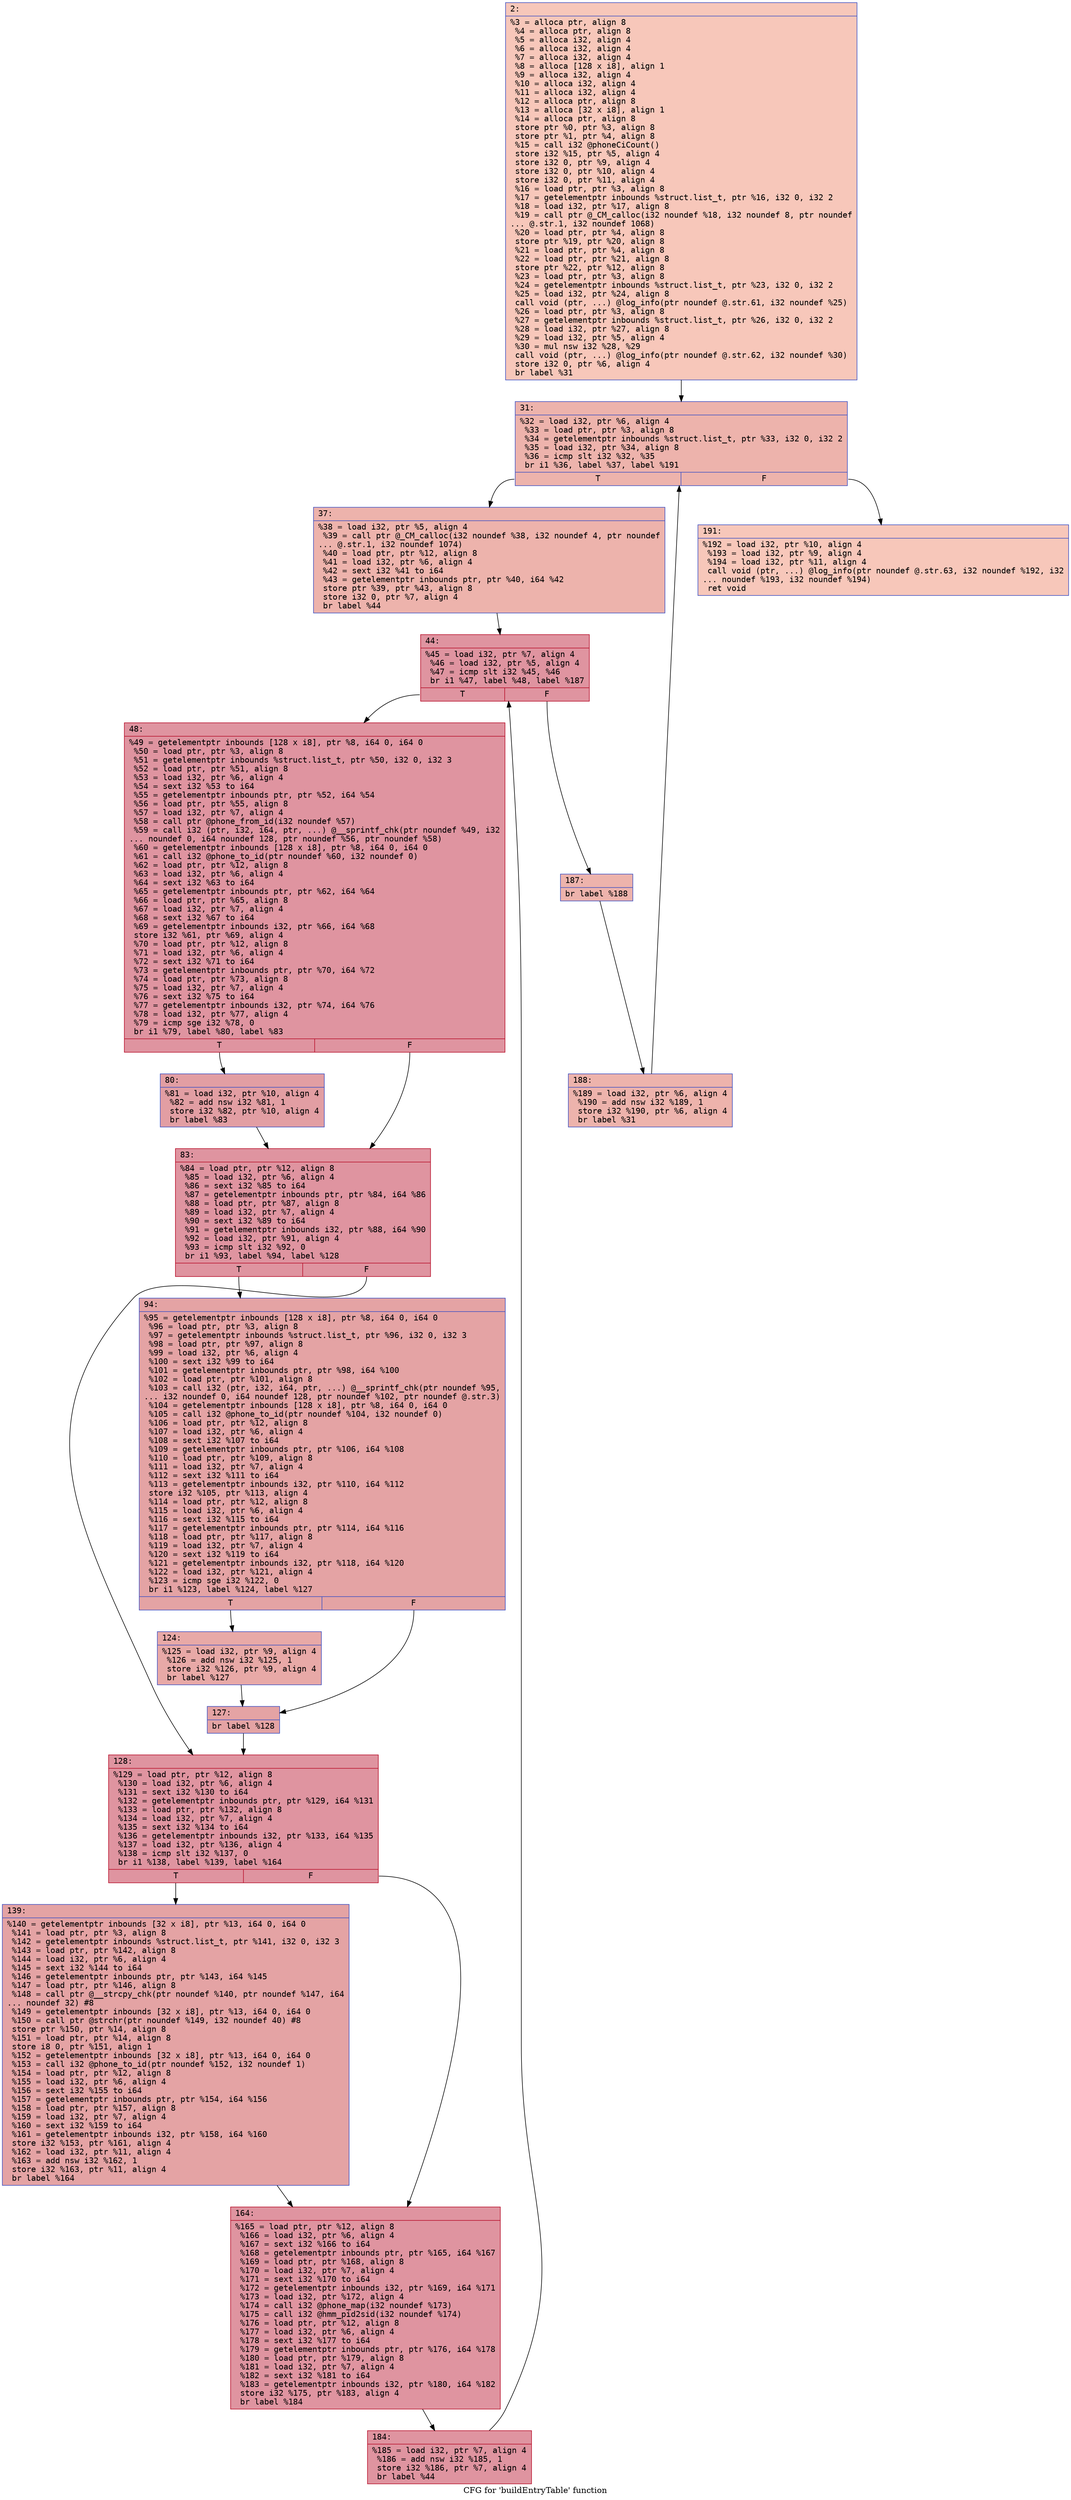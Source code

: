 digraph "CFG for 'buildEntryTable' function" {
	label="CFG for 'buildEntryTable' function";

	Node0x60000244d9f0 [shape=record,color="#3d50c3ff", style=filled, fillcolor="#ec7f6370" fontname="Courier",label="{2:\l|  %3 = alloca ptr, align 8\l  %4 = alloca ptr, align 8\l  %5 = alloca i32, align 4\l  %6 = alloca i32, align 4\l  %7 = alloca i32, align 4\l  %8 = alloca [128 x i8], align 1\l  %9 = alloca i32, align 4\l  %10 = alloca i32, align 4\l  %11 = alloca i32, align 4\l  %12 = alloca ptr, align 8\l  %13 = alloca [32 x i8], align 1\l  %14 = alloca ptr, align 8\l  store ptr %0, ptr %3, align 8\l  store ptr %1, ptr %4, align 8\l  %15 = call i32 @phoneCiCount()\l  store i32 %15, ptr %5, align 4\l  store i32 0, ptr %9, align 4\l  store i32 0, ptr %10, align 4\l  store i32 0, ptr %11, align 4\l  %16 = load ptr, ptr %3, align 8\l  %17 = getelementptr inbounds %struct.list_t, ptr %16, i32 0, i32 2\l  %18 = load i32, ptr %17, align 8\l  %19 = call ptr @_CM_calloc(i32 noundef %18, i32 noundef 8, ptr noundef\l... @.str.1, i32 noundef 1068)\l  %20 = load ptr, ptr %4, align 8\l  store ptr %19, ptr %20, align 8\l  %21 = load ptr, ptr %4, align 8\l  %22 = load ptr, ptr %21, align 8\l  store ptr %22, ptr %12, align 8\l  %23 = load ptr, ptr %3, align 8\l  %24 = getelementptr inbounds %struct.list_t, ptr %23, i32 0, i32 2\l  %25 = load i32, ptr %24, align 8\l  call void (ptr, ...) @log_info(ptr noundef @.str.61, i32 noundef %25)\l  %26 = load ptr, ptr %3, align 8\l  %27 = getelementptr inbounds %struct.list_t, ptr %26, i32 0, i32 2\l  %28 = load i32, ptr %27, align 8\l  %29 = load i32, ptr %5, align 4\l  %30 = mul nsw i32 %28, %29\l  call void (ptr, ...) @log_info(ptr noundef @.str.62, i32 noundef %30)\l  store i32 0, ptr %6, align 4\l  br label %31\l}"];
	Node0x60000244d9f0 -> Node0x60000244da40[tooltip="2 -> 31\nProbability 100.00%" ];
	Node0x60000244da40 [shape=record,color="#3d50c3ff", style=filled, fillcolor="#d6524470" fontname="Courier",label="{31:\l|  %32 = load i32, ptr %6, align 4\l  %33 = load ptr, ptr %3, align 8\l  %34 = getelementptr inbounds %struct.list_t, ptr %33, i32 0, i32 2\l  %35 = load i32, ptr %34, align 8\l  %36 = icmp slt i32 %32, %35\l  br i1 %36, label %37, label %191\l|{<s0>T|<s1>F}}"];
	Node0x60000244da40:s0 -> Node0x60000244da90[tooltip="31 -> 37\nProbability 96.88%" ];
	Node0x60000244da40:s1 -> Node0x60000244def0[tooltip="31 -> 191\nProbability 3.12%" ];
	Node0x60000244da90 [shape=record,color="#3d50c3ff", style=filled, fillcolor="#d6524470" fontname="Courier",label="{37:\l|  %38 = load i32, ptr %5, align 4\l  %39 = call ptr @_CM_calloc(i32 noundef %38, i32 noundef 4, ptr noundef\l... @.str.1, i32 noundef 1074)\l  %40 = load ptr, ptr %12, align 8\l  %41 = load i32, ptr %6, align 4\l  %42 = sext i32 %41 to i64\l  %43 = getelementptr inbounds ptr, ptr %40, i64 %42\l  store ptr %39, ptr %43, align 8\l  store i32 0, ptr %7, align 4\l  br label %44\l}"];
	Node0x60000244da90 -> Node0x60000244dae0[tooltip="37 -> 44\nProbability 100.00%" ];
	Node0x60000244dae0 [shape=record,color="#b70d28ff", style=filled, fillcolor="#b70d2870" fontname="Courier",label="{44:\l|  %45 = load i32, ptr %7, align 4\l  %46 = load i32, ptr %5, align 4\l  %47 = icmp slt i32 %45, %46\l  br i1 %47, label %48, label %187\l|{<s0>T|<s1>F}}"];
	Node0x60000244dae0:s0 -> Node0x60000244db30[tooltip="44 -> 48\nProbability 96.88%" ];
	Node0x60000244dae0:s1 -> Node0x60000244de50[tooltip="44 -> 187\nProbability 3.12%" ];
	Node0x60000244db30 [shape=record,color="#b70d28ff", style=filled, fillcolor="#b70d2870" fontname="Courier",label="{48:\l|  %49 = getelementptr inbounds [128 x i8], ptr %8, i64 0, i64 0\l  %50 = load ptr, ptr %3, align 8\l  %51 = getelementptr inbounds %struct.list_t, ptr %50, i32 0, i32 3\l  %52 = load ptr, ptr %51, align 8\l  %53 = load i32, ptr %6, align 4\l  %54 = sext i32 %53 to i64\l  %55 = getelementptr inbounds ptr, ptr %52, i64 %54\l  %56 = load ptr, ptr %55, align 8\l  %57 = load i32, ptr %7, align 4\l  %58 = call ptr @phone_from_id(i32 noundef %57)\l  %59 = call i32 (ptr, i32, i64, ptr, ...) @__sprintf_chk(ptr noundef %49, i32\l... noundef 0, i64 noundef 128, ptr noundef %56, ptr noundef %58)\l  %60 = getelementptr inbounds [128 x i8], ptr %8, i64 0, i64 0\l  %61 = call i32 @phone_to_id(ptr noundef %60, i32 noundef 0)\l  %62 = load ptr, ptr %12, align 8\l  %63 = load i32, ptr %6, align 4\l  %64 = sext i32 %63 to i64\l  %65 = getelementptr inbounds ptr, ptr %62, i64 %64\l  %66 = load ptr, ptr %65, align 8\l  %67 = load i32, ptr %7, align 4\l  %68 = sext i32 %67 to i64\l  %69 = getelementptr inbounds i32, ptr %66, i64 %68\l  store i32 %61, ptr %69, align 4\l  %70 = load ptr, ptr %12, align 8\l  %71 = load i32, ptr %6, align 4\l  %72 = sext i32 %71 to i64\l  %73 = getelementptr inbounds ptr, ptr %70, i64 %72\l  %74 = load ptr, ptr %73, align 8\l  %75 = load i32, ptr %7, align 4\l  %76 = sext i32 %75 to i64\l  %77 = getelementptr inbounds i32, ptr %74, i64 %76\l  %78 = load i32, ptr %77, align 4\l  %79 = icmp sge i32 %78, 0\l  br i1 %79, label %80, label %83\l|{<s0>T|<s1>F}}"];
	Node0x60000244db30:s0 -> Node0x60000244db80[tooltip="48 -> 80\nProbability 50.00%" ];
	Node0x60000244db30:s1 -> Node0x60000244dbd0[tooltip="48 -> 83\nProbability 50.00%" ];
	Node0x60000244db80 [shape=record,color="#3d50c3ff", style=filled, fillcolor="#be242e70" fontname="Courier",label="{80:\l|  %81 = load i32, ptr %10, align 4\l  %82 = add nsw i32 %81, 1\l  store i32 %82, ptr %10, align 4\l  br label %83\l}"];
	Node0x60000244db80 -> Node0x60000244dbd0[tooltip="80 -> 83\nProbability 100.00%" ];
	Node0x60000244dbd0 [shape=record,color="#b70d28ff", style=filled, fillcolor="#b70d2870" fontname="Courier",label="{83:\l|  %84 = load ptr, ptr %12, align 8\l  %85 = load i32, ptr %6, align 4\l  %86 = sext i32 %85 to i64\l  %87 = getelementptr inbounds ptr, ptr %84, i64 %86\l  %88 = load ptr, ptr %87, align 8\l  %89 = load i32, ptr %7, align 4\l  %90 = sext i32 %89 to i64\l  %91 = getelementptr inbounds i32, ptr %88, i64 %90\l  %92 = load i32, ptr %91, align 4\l  %93 = icmp slt i32 %92, 0\l  br i1 %93, label %94, label %128\l|{<s0>T|<s1>F}}"];
	Node0x60000244dbd0:s0 -> Node0x60000244dc20[tooltip="83 -> 94\nProbability 37.50%" ];
	Node0x60000244dbd0:s1 -> Node0x60000244dd10[tooltip="83 -> 128\nProbability 62.50%" ];
	Node0x60000244dc20 [shape=record,color="#3d50c3ff", style=filled, fillcolor="#c32e3170" fontname="Courier",label="{94:\l|  %95 = getelementptr inbounds [128 x i8], ptr %8, i64 0, i64 0\l  %96 = load ptr, ptr %3, align 8\l  %97 = getelementptr inbounds %struct.list_t, ptr %96, i32 0, i32 3\l  %98 = load ptr, ptr %97, align 8\l  %99 = load i32, ptr %6, align 4\l  %100 = sext i32 %99 to i64\l  %101 = getelementptr inbounds ptr, ptr %98, i64 %100\l  %102 = load ptr, ptr %101, align 8\l  %103 = call i32 (ptr, i32, i64, ptr, ...) @__sprintf_chk(ptr noundef %95,\l... i32 noundef 0, i64 noundef 128, ptr noundef %102, ptr noundef @.str.3)\l  %104 = getelementptr inbounds [128 x i8], ptr %8, i64 0, i64 0\l  %105 = call i32 @phone_to_id(ptr noundef %104, i32 noundef 0)\l  %106 = load ptr, ptr %12, align 8\l  %107 = load i32, ptr %6, align 4\l  %108 = sext i32 %107 to i64\l  %109 = getelementptr inbounds ptr, ptr %106, i64 %108\l  %110 = load ptr, ptr %109, align 8\l  %111 = load i32, ptr %7, align 4\l  %112 = sext i32 %111 to i64\l  %113 = getelementptr inbounds i32, ptr %110, i64 %112\l  store i32 %105, ptr %113, align 4\l  %114 = load ptr, ptr %12, align 8\l  %115 = load i32, ptr %6, align 4\l  %116 = sext i32 %115 to i64\l  %117 = getelementptr inbounds ptr, ptr %114, i64 %116\l  %118 = load ptr, ptr %117, align 8\l  %119 = load i32, ptr %7, align 4\l  %120 = sext i32 %119 to i64\l  %121 = getelementptr inbounds i32, ptr %118, i64 %120\l  %122 = load i32, ptr %121, align 4\l  %123 = icmp sge i32 %122, 0\l  br i1 %123, label %124, label %127\l|{<s0>T|<s1>F}}"];
	Node0x60000244dc20:s0 -> Node0x60000244dc70[tooltip="94 -> 124\nProbability 50.00%" ];
	Node0x60000244dc20:s1 -> Node0x60000244dcc0[tooltip="94 -> 127\nProbability 50.00%" ];
	Node0x60000244dc70 [shape=record,color="#3d50c3ff", style=filled, fillcolor="#ca3b3770" fontname="Courier",label="{124:\l|  %125 = load i32, ptr %9, align 4\l  %126 = add nsw i32 %125, 1\l  store i32 %126, ptr %9, align 4\l  br label %127\l}"];
	Node0x60000244dc70 -> Node0x60000244dcc0[tooltip="124 -> 127\nProbability 100.00%" ];
	Node0x60000244dcc0 [shape=record,color="#3d50c3ff", style=filled, fillcolor="#c32e3170" fontname="Courier",label="{127:\l|  br label %128\l}"];
	Node0x60000244dcc0 -> Node0x60000244dd10[tooltip="127 -> 128\nProbability 100.00%" ];
	Node0x60000244dd10 [shape=record,color="#b70d28ff", style=filled, fillcolor="#b70d2870" fontname="Courier",label="{128:\l|  %129 = load ptr, ptr %12, align 8\l  %130 = load i32, ptr %6, align 4\l  %131 = sext i32 %130 to i64\l  %132 = getelementptr inbounds ptr, ptr %129, i64 %131\l  %133 = load ptr, ptr %132, align 8\l  %134 = load i32, ptr %7, align 4\l  %135 = sext i32 %134 to i64\l  %136 = getelementptr inbounds i32, ptr %133, i64 %135\l  %137 = load i32, ptr %136, align 4\l  %138 = icmp slt i32 %137, 0\l  br i1 %138, label %139, label %164\l|{<s0>T|<s1>F}}"];
	Node0x60000244dd10:s0 -> Node0x60000244dd60[tooltip="128 -> 139\nProbability 37.50%" ];
	Node0x60000244dd10:s1 -> Node0x60000244ddb0[tooltip="128 -> 164\nProbability 62.50%" ];
	Node0x60000244dd60 [shape=record,color="#3d50c3ff", style=filled, fillcolor="#c32e3170" fontname="Courier",label="{139:\l|  %140 = getelementptr inbounds [32 x i8], ptr %13, i64 0, i64 0\l  %141 = load ptr, ptr %3, align 8\l  %142 = getelementptr inbounds %struct.list_t, ptr %141, i32 0, i32 3\l  %143 = load ptr, ptr %142, align 8\l  %144 = load i32, ptr %6, align 4\l  %145 = sext i32 %144 to i64\l  %146 = getelementptr inbounds ptr, ptr %143, i64 %145\l  %147 = load ptr, ptr %146, align 8\l  %148 = call ptr @__strcpy_chk(ptr noundef %140, ptr noundef %147, i64\l... noundef 32) #8\l  %149 = getelementptr inbounds [32 x i8], ptr %13, i64 0, i64 0\l  %150 = call ptr @strchr(ptr noundef %149, i32 noundef 40) #8\l  store ptr %150, ptr %14, align 8\l  %151 = load ptr, ptr %14, align 8\l  store i8 0, ptr %151, align 1\l  %152 = getelementptr inbounds [32 x i8], ptr %13, i64 0, i64 0\l  %153 = call i32 @phone_to_id(ptr noundef %152, i32 noundef 1)\l  %154 = load ptr, ptr %12, align 8\l  %155 = load i32, ptr %6, align 4\l  %156 = sext i32 %155 to i64\l  %157 = getelementptr inbounds ptr, ptr %154, i64 %156\l  %158 = load ptr, ptr %157, align 8\l  %159 = load i32, ptr %7, align 4\l  %160 = sext i32 %159 to i64\l  %161 = getelementptr inbounds i32, ptr %158, i64 %160\l  store i32 %153, ptr %161, align 4\l  %162 = load i32, ptr %11, align 4\l  %163 = add nsw i32 %162, 1\l  store i32 %163, ptr %11, align 4\l  br label %164\l}"];
	Node0x60000244dd60 -> Node0x60000244ddb0[tooltip="139 -> 164\nProbability 100.00%" ];
	Node0x60000244ddb0 [shape=record,color="#b70d28ff", style=filled, fillcolor="#b70d2870" fontname="Courier",label="{164:\l|  %165 = load ptr, ptr %12, align 8\l  %166 = load i32, ptr %6, align 4\l  %167 = sext i32 %166 to i64\l  %168 = getelementptr inbounds ptr, ptr %165, i64 %167\l  %169 = load ptr, ptr %168, align 8\l  %170 = load i32, ptr %7, align 4\l  %171 = sext i32 %170 to i64\l  %172 = getelementptr inbounds i32, ptr %169, i64 %171\l  %173 = load i32, ptr %172, align 4\l  %174 = call i32 @phone_map(i32 noundef %173)\l  %175 = call i32 @hmm_pid2sid(i32 noundef %174)\l  %176 = load ptr, ptr %12, align 8\l  %177 = load i32, ptr %6, align 4\l  %178 = sext i32 %177 to i64\l  %179 = getelementptr inbounds ptr, ptr %176, i64 %178\l  %180 = load ptr, ptr %179, align 8\l  %181 = load i32, ptr %7, align 4\l  %182 = sext i32 %181 to i64\l  %183 = getelementptr inbounds i32, ptr %180, i64 %182\l  store i32 %175, ptr %183, align 4\l  br label %184\l}"];
	Node0x60000244ddb0 -> Node0x60000244de00[tooltip="164 -> 184\nProbability 100.00%" ];
	Node0x60000244de00 [shape=record,color="#b70d28ff", style=filled, fillcolor="#b70d2870" fontname="Courier",label="{184:\l|  %185 = load i32, ptr %7, align 4\l  %186 = add nsw i32 %185, 1\l  store i32 %186, ptr %7, align 4\l  br label %44\l}"];
	Node0x60000244de00 -> Node0x60000244dae0[tooltip="184 -> 44\nProbability 100.00%" ];
	Node0x60000244de50 [shape=record,color="#3d50c3ff", style=filled, fillcolor="#d6524470" fontname="Courier",label="{187:\l|  br label %188\l}"];
	Node0x60000244de50 -> Node0x60000244dea0[tooltip="187 -> 188\nProbability 100.00%" ];
	Node0x60000244dea0 [shape=record,color="#3d50c3ff", style=filled, fillcolor="#d6524470" fontname="Courier",label="{188:\l|  %189 = load i32, ptr %6, align 4\l  %190 = add nsw i32 %189, 1\l  store i32 %190, ptr %6, align 4\l  br label %31\l}"];
	Node0x60000244dea0 -> Node0x60000244da40[tooltip="188 -> 31\nProbability 100.00%" ];
	Node0x60000244def0 [shape=record,color="#3d50c3ff", style=filled, fillcolor="#ec7f6370" fontname="Courier",label="{191:\l|  %192 = load i32, ptr %10, align 4\l  %193 = load i32, ptr %9, align 4\l  %194 = load i32, ptr %11, align 4\l  call void (ptr, ...) @log_info(ptr noundef @.str.63, i32 noundef %192, i32\l... noundef %193, i32 noundef %194)\l  ret void\l}"];
}
